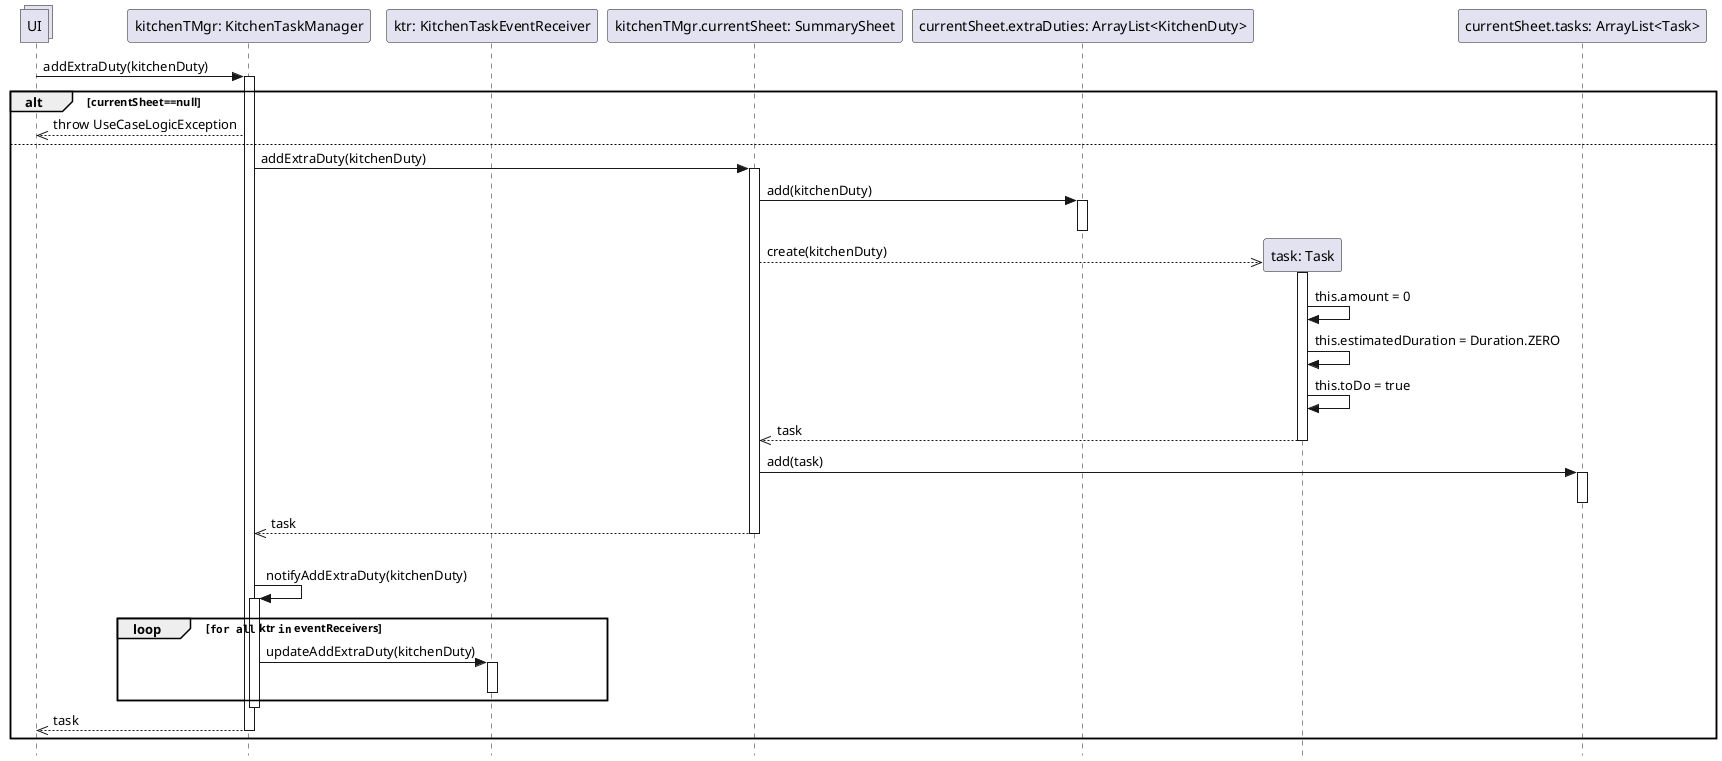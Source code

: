 @startuml Operazione 2
skinparam Style strictuml

collections UI

participant "kitchenTMgr: KitchenTaskManager" as ktm
UI -> ktm: addExtraDuty(kitchenDuty)
participant "ktr: KitchenTaskEventReceiver" as ktr

activate ktm

alt currentSheet==null
    UI <<-- ktm: throw UseCaseLogicException
else
    participant "kitchenTMgr.currentSheet: SummarySheet" as ss
    ktm -> ss: addExtraDuty(kitchenDuty)
    activate ss

    participant "currentSheet.extraDuties: ArrayList<KitchenDuty>" as kdList
    ss -> kdList: add(kitchenDuty)
    activate kdList
    deactivate kdList

    participant "task: Task" as t
    ss -->> t**: create(kitchenDuty)
    activate t
    t -> t: this.amount = 0
    t -> t: this.estimatedDuration = Duration.ZERO
    t -> t: this.toDo = true
    ss <<-- t:task
    deactivate t
    
    participant "currentSheet.tasks: ArrayList<Task>" as tasks
    ss -> tasks: add(task)

    activate tasks
    deactivate tasks

    ktm <<-- ss: task
    deactivate ss
    |||
    ktm -> ktm: notifyAddExtraDuty(kitchenDuty)
    activate ktm
    loop ""for all"" ktr ""in"" eventReceivers
        ktm -> ktr : updateAddExtraDuty(kitchenDuty)
        activate ktr
        deactivate ktr
    end
    deactivate ktm

    UI <<-- ktm : task
    deactivate ktm

    
end

@enduml